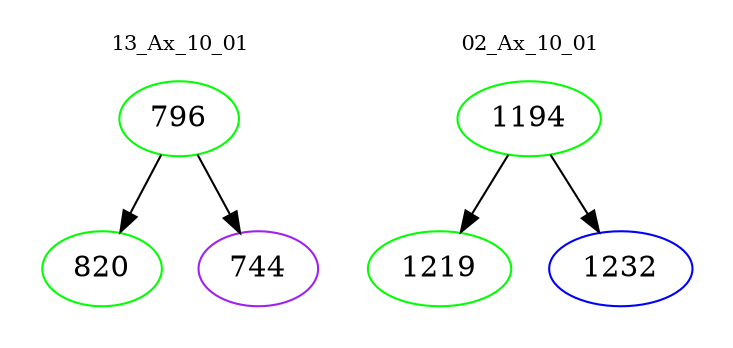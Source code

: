 digraph{
subgraph cluster_0 {
color = white
label = "13_Ax_10_01";
fontsize=10;
T0_796 [label="796", color="green"]
T0_796 -> T0_820 [color="black"]
T0_820 [label="820", color="green"]
T0_796 -> T0_744 [color="black"]
T0_744 [label="744", color="purple"]
}
subgraph cluster_1 {
color = white
label = "02_Ax_10_01";
fontsize=10;
T1_1194 [label="1194", color="green"]
T1_1194 -> T1_1219 [color="black"]
T1_1219 [label="1219", color="green"]
T1_1194 -> T1_1232 [color="black"]
T1_1232 [label="1232", color="blue"]
}
}
